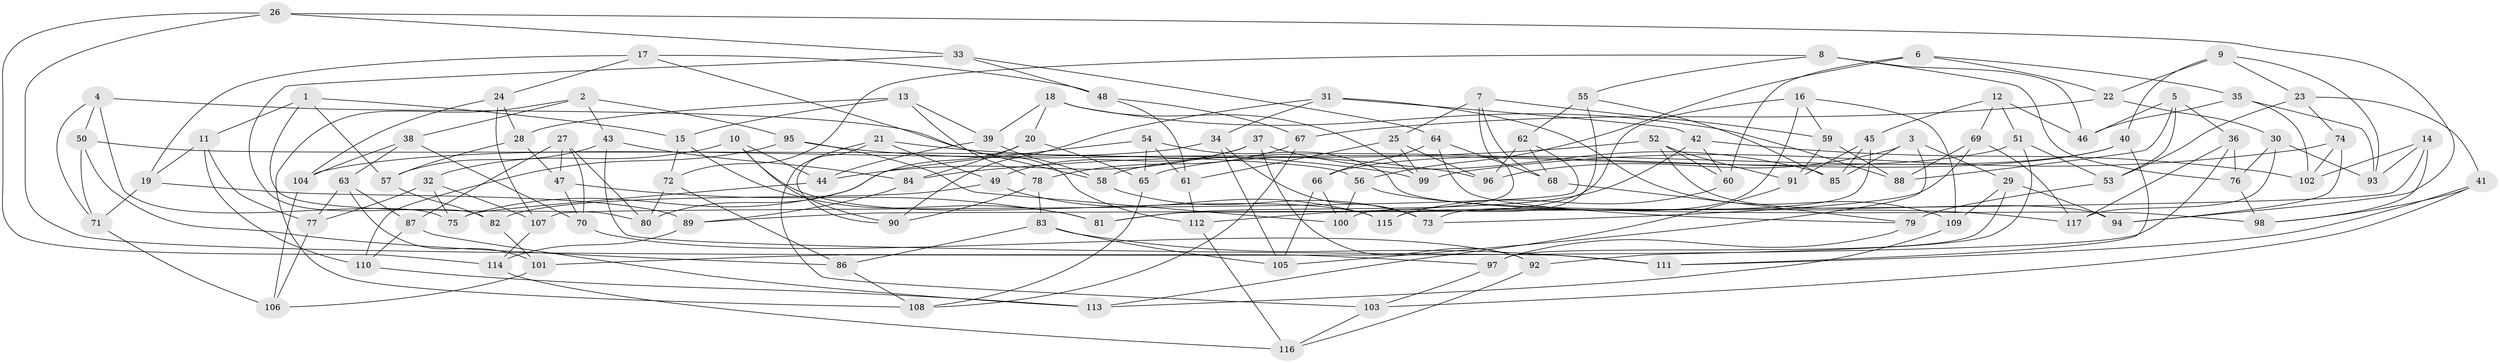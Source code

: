 // Generated by graph-tools (version 1.1) at 2025/50/03/09/25 03:50:50]
// undirected, 117 vertices, 234 edges
graph export_dot {
graph [start="1"]
  node [color=gray90,style=filled];
  1;
  2;
  3;
  4;
  5;
  6;
  7;
  8;
  9;
  10;
  11;
  12;
  13;
  14;
  15;
  16;
  17;
  18;
  19;
  20;
  21;
  22;
  23;
  24;
  25;
  26;
  27;
  28;
  29;
  30;
  31;
  32;
  33;
  34;
  35;
  36;
  37;
  38;
  39;
  40;
  41;
  42;
  43;
  44;
  45;
  46;
  47;
  48;
  49;
  50;
  51;
  52;
  53;
  54;
  55;
  56;
  57;
  58;
  59;
  60;
  61;
  62;
  63;
  64;
  65;
  66;
  67;
  68;
  69;
  70;
  71;
  72;
  73;
  74;
  75;
  76;
  77;
  78;
  79;
  80;
  81;
  82;
  83;
  84;
  85;
  86;
  87;
  88;
  89;
  90;
  91;
  92;
  93;
  94;
  95;
  96;
  97;
  98;
  99;
  100;
  101;
  102;
  103;
  104;
  105;
  106;
  107;
  108;
  109;
  110;
  111;
  112;
  113;
  114;
  115;
  116;
  117;
  1 -- 80;
  1 -- 57;
  1 -- 15;
  1 -- 11;
  2 -- 43;
  2 -- 108;
  2 -- 38;
  2 -- 95;
  3 -- 105;
  3 -- 29;
  3 -- 96;
  3 -- 85;
  4 -- 58;
  4 -- 50;
  4 -- 71;
  4 -- 75;
  5 -- 46;
  5 -- 36;
  5 -- 88;
  5 -- 53;
  6 -- 60;
  6 -- 56;
  6 -- 35;
  6 -- 22;
  7 -- 81;
  7 -- 59;
  7 -- 68;
  7 -- 25;
  8 -- 72;
  8 -- 46;
  8 -- 76;
  8 -- 55;
  9 -- 22;
  9 -- 93;
  9 -- 23;
  9 -- 40;
  10 -- 32;
  10 -- 44;
  10 -- 115;
  10 -- 90;
  11 -- 77;
  11 -- 110;
  11 -- 19;
  12 -- 46;
  12 -- 69;
  12 -- 51;
  12 -- 45;
  13 -- 15;
  13 -- 39;
  13 -- 78;
  13 -- 28;
  14 -- 93;
  14 -- 102;
  14 -- 89;
  14 -- 98;
  15 -- 72;
  15 -- 81;
  16 -- 73;
  16 -- 109;
  16 -- 59;
  16 -- 112;
  17 -- 19;
  17 -- 48;
  17 -- 24;
  17 -- 112;
  18 -- 99;
  18 -- 39;
  18 -- 88;
  18 -- 20;
  19 -- 89;
  19 -- 71;
  20 -- 65;
  20 -- 84;
  20 -- 80;
  21 -- 96;
  21 -- 49;
  21 -- 90;
  21 -- 103;
  22 -- 67;
  22 -- 30;
  23 -- 74;
  23 -- 41;
  23 -- 53;
  24 -- 104;
  24 -- 107;
  24 -- 28;
  25 -- 96;
  25 -- 99;
  25 -- 61;
  26 -- 114;
  26 -- 94;
  26 -- 97;
  26 -- 33;
  27 -- 70;
  27 -- 87;
  27 -- 80;
  27 -- 47;
  28 -- 47;
  28 -- 57;
  29 -- 94;
  29 -- 109;
  29 -- 97;
  30 -- 117;
  30 -- 93;
  30 -- 76;
  31 -- 90;
  31 -- 34;
  31 -- 109;
  31 -- 42;
  32 -- 75;
  32 -- 77;
  32 -- 107;
  33 -- 64;
  33 -- 82;
  33 -- 48;
  34 -- 105;
  34 -- 104;
  34 -- 73;
  35 -- 102;
  35 -- 93;
  35 -- 46;
  36 -- 117;
  36 -- 101;
  36 -- 76;
  37 -- 49;
  37 -- 44;
  37 -- 92;
  37 -- 85;
  38 -- 104;
  38 -- 63;
  38 -- 70;
  39 -- 44;
  39 -- 58;
  40 -- 58;
  40 -- 111;
  40 -- 66;
  41 -- 103;
  41 -- 111;
  41 -- 98;
  42 -- 102;
  42 -- 60;
  42 -- 81;
  43 -- 111;
  43 -- 84;
  43 -- 57;
  44 -- 75;
  45 -- 115;
  45 -- 91;
  45 -- 85;
  47 -- 70;
  47 -- 81;
  48 -- 61;
  48 -- 67;
  49 -- 82;
  49 -- 115;
  50 -- 86;
  50 -- 56;
  50 -- 71;
  51 -- 53;
  51 -- 92;
  51 -- 65;
  52 -- 60;
  52 -- 84;
  52 -- 94;
  52 -- 91;
  53 -- 79;
  54 -- 75;
  54 -- 65;
  54 -- 61;
  54 -- 98;
  55 -- 62;
  55 -- 85;
  55 -- 100;
  56 -- 117;
  56 -- 100;
  57 -- 82;
  58 -- 73;
  59 -- 88;
  59 -- 91;
  60 -- 115;
  61 -- 112;
  62 -- 68;
  62 -- 107;
  62 -- 96;
  63 -- 77;
  63 -- 101;
  63 -- 87;
  64 -- 68;
  64 -- 79;
  64 -- 66;
  65 -- 108;
  66 -- 105;
  66 -- 100;
  67 -- 78;
  67 -- 108;
  68 -- 79;
  69 -- 88;
  69 -- 117;
  69 -- 73;
  70 -- 92;
  71 -- 106;
  72 -- 86;
  72 -- 80;
  74 -- 99;
  74 -- 102;
  74 -- 94;
  76 -- 98;
  77 -- 106;
  78 -- 90;
  78 -- 83;
  79 -- 97;
  82 -- 101;
  83 -- 86;
  83 -- 111;
  83 -- 105;
  84 -- 89;
  86 -- 108;
  87 -- 110;
  87 -- 113;
  89 -- 114;
  91 -- 113;
  92 -- 116;
  95 -- 110;
  95 -- 99;
  95 -- 100;
  97 -- 103;
  101 -- 106;
  103 -- 116;
  104 -- 106;
  107 -- 114;
  109 -- 113;
  110 -- 113;
  112 -- 116;
  114 -- 116;
}
